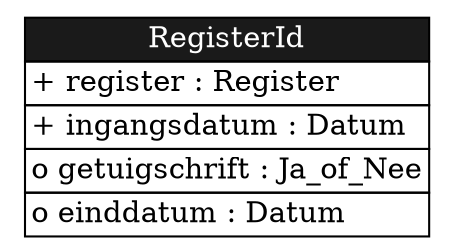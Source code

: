 digraph {
	graph [bgcolor=white,
		rankdir=LR
	];
	node [label="\N"];
	edge [fontsize=11,
		minlen=4
	];
	RegisterId	[color=purple,
		label=<<TABLE BGCOLOR="white" COLOR="black" BORDER="0" CELLBORDER="1" CELLSPACING="0"><TR><TD BGCOLOR="gray10" COLOR="black"><FONT COLOR="white">RegisterId</FONT></TD></TR><TR><TD ALIGN="LEFT" PORT="register">+ register : Register</TD></TR><TR><TD ALIGN="LEFT" PORT="ingangsdatum">+ ingangsdatum : Datum</TD></TR><TR><TD ALIGN="LEFT" PORT="getuigschrift">o getuigschrift : Ja_of_Nee</TD></TR><TR><TD ALIGN="LEFT" PORT="einddatum">o einddatum : Datum</TD></TR></TABLE>>,
		shape=plaintext];
}
